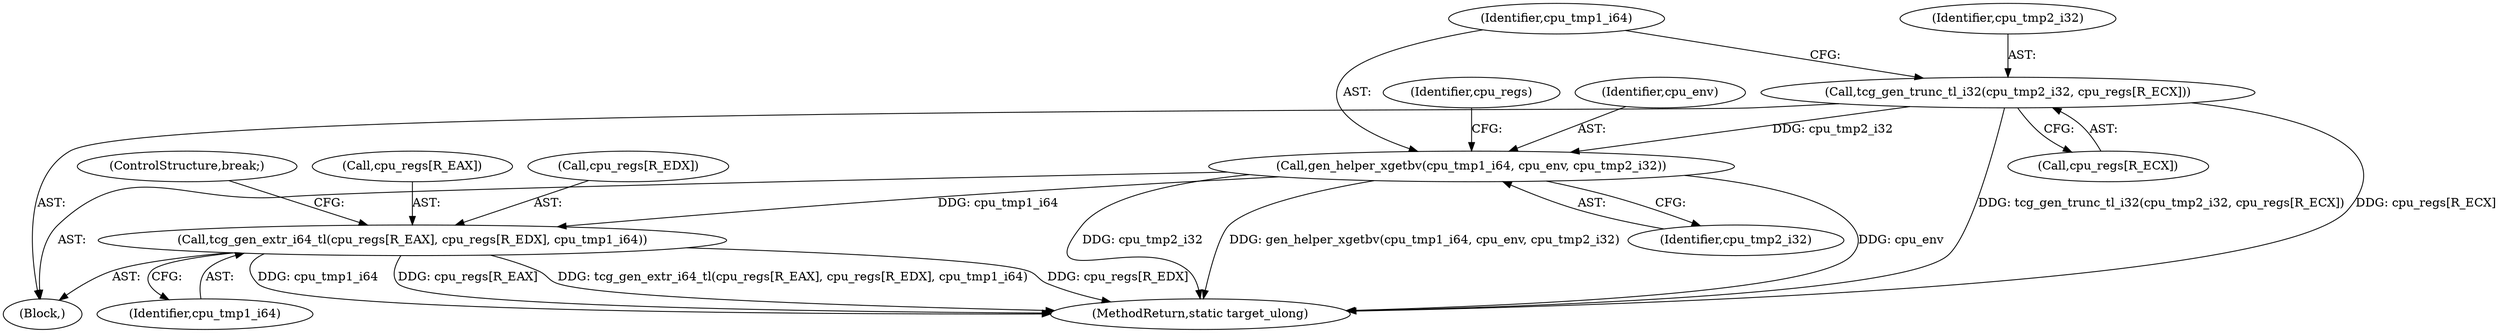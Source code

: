 digraph "0_qemu_30663fd26c0307e414622c7a8607fbc04f92ec14@array" {
"1008759" [label="(Call,tcg_gen_trunc_tl_i32(cpu_tmp2_i32, cpu_regs[R_ECX]))"];
"1008764" [label="(Call,gen_helper_xgetbv(cpu_tmp1_i64, cpu_env, cpu_tmp2_i32))"];
"1008768" [label="(Call,tcg_gen_extr_i64_tl(cpu_regs[R_EAX], cpu_regs[R_EDX], cpu_tmp1_i64))"];
"1008759" [label="(Call,tcg_gen_trunc_tl_i32(cpu_tmp2_i32, cpu_regs[R_ECX]))"];
"1008765" [label="(Identifier,cpu_tmp1_i64)"];
"1008502" [label="(Block,)"];
"1011840" [label="(MethodReturn,static target_ulong)"];
"1008764" [label="(Call,gen_helper_xgetbv(cpu_tmp1_i64, cpu_env, cpu_tmp2_i32))"];
"1008772" [label="(Call,cpu_regs[R_EDX])"];
"1008770" [label="(Identifier,cpu_regs)"];
"1008766" [label="(Identifier,cpu_env)"];
"1008768" [label="(Call,tcg_gen_extr_i64_tl(cpu_regs[R_EAX], cpu_regs[R_EDX], cpu_tmp1_i64))"];
"1008769" [label="(Call,cpu_regs[R_EAX])"];
"1008761" [label="(Call,cpu_regs[R_ECX])"];
"1008767" [label="(Identifier,cpu_tmp2_i32)"];
"1008776" [label="(ControlStructure,break;)"];
"1008775" [label="(Identifier,cpu_tmp1_i64)"];
"1008760" [label="(Identifier,cpu_tmp2_i32)"];
"1008759" -> "1008502"  [label="AST: "];
"1008759" -> "1008761"  [label="CFG: "];
"1008760" -> "1008759"  [label="AST: "];
"1008761" -> "1008759"  [label="AST: "];
"1008765" -> "1008759"  [label="CFG: "];
"1008759" -> "1011840"  [label="DDG: tcg_gen_trunc_tl_i32(cpu_tmp2_i32, cpu_regs[R_ECX])"];
"1008759" -> "1011840"  [label="DDG: cpu_regs[R_ECX]"];
"1008759" -> "1008764"  [label="DDG: cpu_tmp2_i32"];
"1008764" -> "1008502"  [label="AST: "];
"1008764" -> "1008767"  [label="CFG: "];
"1008765" -> "1008764"  [label="AST: "];
"1008766" -> "1008764"  [label="AST: "];
"1008767" -> "1008764"  [label="AST: "];
"1008770" -> "1008764"  [label="CFG: "];
"1008764" -> "1011840"  [label="DDG: cpu_tmp2_i32"];
"1008764" -> "1011840"  [label="DDG: gen_helper_xgetbv(cpu_tmp1_i64, cpu_env, cpu_tmp2_i32)"];
"1008764" -> "1011840"  [label="DDG: cpu_env"];
"1008764" -> "1008768"  [label="DDG: cpu_tmp1_i64"];
"1008768" -> "1008502"  [label="AST: "];
"1008768" -> "1008775"  [label="CFG: "];
"1008769" -> "1008768"  [label="AST: "];
"1008772" -> "1008768"  [label="AST: "];
"1008775" -> "1008768"  [label="AST: "];
"1008776" -> "1008768"  [label="CFG: "];
"1008768" -> "1011840"  [label="DDG: cpu_tmp1_i64"];
"1008768" -> "1011840"  [label="DDG: cpu_regs[R_EAX]"];
"1008768" -> "1011840"  [label="DDG: tcg_gen_extr_i64_tl(cpu_regs[R_EAX], cpu_regs[R_EDX], cpu_tmp1_i64)"];
"1008768" -> "1011840"  [label="DDG: cpu_regs[R_EDX]"];
}
